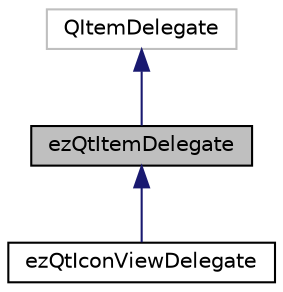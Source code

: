 digraph "ezQtItemDelegate"
{
 // LATEX_PDF_SIZE
  edge [fontname="Helvetica",fontsize="10",labelfontname="Helvetica",labelfontsize="10"];
  node [fontname="Helvetica",fontsize="10",shape=record];
  Node1 [label="ezQtItemDelegate",height=0.2,width=0.4,color="black", fillcolor="grey75", style="filled", fontcolor="black",tooltip="In combination with ezQtItemView this delegate allows for receiving the full range of mouse input."];
  Node2 -> Node1 [dir="back",color="midnightblue",fontsize="10",style="solid",fontname="Helvetica"];
  Node2 [label="QItemDelegate",height=0.2,width=0.4,color="grey75", fillcolor="white", style="filled",tooltip=" "];
  Node1 -> Node3 [dir="back",color="midnightblue",fontsize="10",style="solid",fontname="Helvetica"];
  Node3 [label="ezQtIconViewDelegate",height=0.2,width=0.4,color="black", fillcolor="white", style="filled",URL="$db/d2a/classez_qt_icon_view_delegate.htm",tooltip=" "];
}
